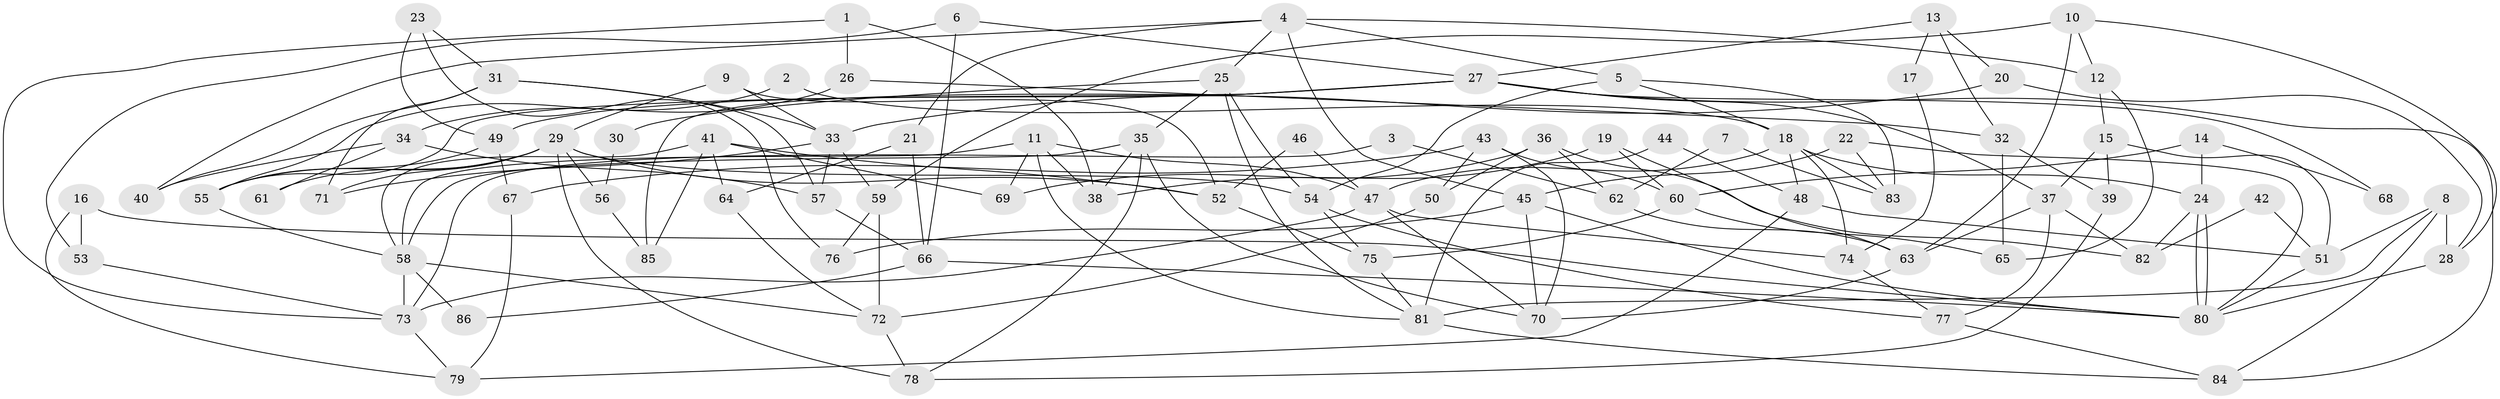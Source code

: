 // coarse degree distribution, {4: 0.25925925925925924, 2: 0.12962962962962962, 8: 0.1111111111111111, 7: 0.12962962962962962, 6: 0.09259259259259259, 3: 0.09259259259259259, 5: 0.14814814814814814, 10: 0.037037037037037035}
// Generated by graph-tools (version 1.1) at 2025/23/03/03/25 07:23:59]
// undirected, 86 vertices, 172 edges
graph export_dot {
graph [start="1"]
  node [color=gray90,style=filled];
  1;
  2;
  3;
  4;
  5;
  6;
  7;
  8;
  9;
  10;
  11;
  12;
  13;
  14;
  15;
  16;
  17;
  18;
  19;
  20;
  21;
  22;
  23;
  24;
  25;
  26;
  27;
  28;
  29;
  30;
  31;
  32;
  33;
  34;
  35;
  36;
  37;
  38;
  39;
  40;
  41;
  42;
  43;
  44;
  45;
  46;
  47;
  48;
  49;
  50;
  51;
  52;
  53;
  54;
  55;
  56;
  57;
  58;
  59;
  60;
  61;
  62;
  63;
  64;
  65;
  66;
  67;
  68;
  69;
  70;
  71;
  72;
  73;
  74;
  75;
  76;
  77;
  78;
  79;
  80;
  81;
  82;
  83;
  84;
  85;
  86;
  1 -- 73;
  1 -- 38;
  1 -- 26;
  2 -- 55;
  2 -- 18;
  3 -- 73;
  3 -- 62;
  4 -- 45;
  4 -- 25;
  4 -- 5;
  4 -- 12;
  4 -- 21;
  4 -- 40;
  5 -- 18;
  5 -- 54;
  5 -- 83;
  6 -- 66;
  6 -- 27;
  6 -- 53;
  7 -- 83;
  7 -- 62;
  8 -- 81;
  8 -- 51;
  8 -- 28;
  8 -- 84;
  9 -- 33;
  9 -- 29;
  9 -- 52;
  10 -- 59;
  10 -- 28;
  10 -- 12;
  10 -- 63;
  11 -- 47;
  11 -- 58;
  11 -- 38;
  11 -- 69;
  11 -- 81;
  12 -- 15;
  12 -- 65;
  13 -- 32;
  13 -- 20;
  13 -- 17;
  13 -- 27;
  14 -- 60;
  14 -- 24;
  14 -- 68;
  15 -- 37;
  15 -- 39;
  15 -- 51;
  16 -- 79;
  16 -- 53;
  16 -- 80;
  17 -- 74;
  18 -- 74;
  18 -- 83;
  18 -- 24;
  18 -- 47;
  18 -- 48;
  19 -- 60;
  19 -- 63;
  19 -- 38;
  20 -- 28;
  20 -- 33;
  21 -- 64;
  21 -- 66;
  22 -- 45;
  22 -- 80;
  22 -- 83;
  23 -- 49;
  23 -- 76;
  23 -- 31;
  24 -- 80;
  24 -- 80;
  24 -- 82;
  25 -- 81;
  25 -- 54;
  25 -- 30;
  25 -- 35;
  26 -- 34;
  26 -- 32;
  27 -- 37;
  27 -- 49;
  27 -- 55;
  27 -- 68;
  27 -- 84;
  27 -- 85;
  28 -- 80;
  29 -- 55;
  29 -- 54;
  29 -- 52;
  29 -- 56;
  29 -- 61;
  29 -- 71;
  29 -- 78;
  30 -- 56;
  31 -- 57;
  31 -- 33;
  31 -- 40;
  31 -- 71;
  32 -- 39;
  32 -- 65;
  33 -- 71;
  33 -- 57;
  33 -- 59;
  34 -- 57;
  34 -- 40;
  34 -- 61;
  35 -- 38;
  35 -- 58;
  35 -- 70;
  35 -- 78;
  36 -- 69;
  36 -- 50;
  36 -- 62;
  36 -- 82;
  37 -- 77;
  37 -- 82;
  37 -- 63;
  39 -- 78;
  41 -- 52;
  41 -- 58;
  41 -- 64;
  41 -- 69;
  41 -- 85;
  42 -- 51;
  42 -- 82;
  43 -- 60;
  43 -- 70;
  43 -- 50;
  43 -- 67;
  44 -- 48;
  44 -- 81;
  45 -- 80;
  45 -- 70;
  45 -- 76;
  46 -- 47;
  46 -- 52;
  47 -- 70;
  47 -- 73;
  47 -- 74;
  48 -- 51;
  48 -- 79;
  49 -- 67;
  49 -- 55;
  50 -- 72;
  51 -- 80;
  52 -- 75;
  53 -- 73;
  54 -- 75;
  54 -- 77;
  55 -- 58;
  56 -- 85;
  57 -- 66;
  58 -- 72;
  58 -- 73;
  58 -- 86;
  59 -- 72;
  59 -- 76;
  60 -- 65;
  60 -- 75;
  62 -- 63;
  63 -- 70;
  64 -- 72;
  66 -- 80;
  66 -- 86;
  67 -- 79;
  72 -- 78;
  73 -- 79;
  74 -- 77;
  75 -- 81;
  77 -- 84;
  81 -- 84;
}

